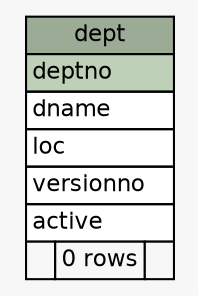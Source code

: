 // dot 2.26.3 on Linux 3.2.0-4-amd64
// SchemaSpy rev 590
digraph "dept" {
  graph [
    rankdir="RL"
    bgcolor="#f7f7f7"
    nodesep="0.18"
    ranksep="0.46"
    fontname="Helvetica"
    fontsize="11"
  ];
  node [
    fontname="Helvetica"
    fontsize="11"
    shape="plaintext"
  ];
  edge [
    arrowsize="0.8"
  ];
  "dept" [
    label=<
    <TABLE BORDER="0" CELLBORDER="1" CELLSPACING="0" BGCOLOR="#ffffff">
      <TR><TD COLSPAN="3" BGCOLOR="#9bab96" ALIGN="CENTER">dept</TD></TR>
      <TR><TD PORT="deptno" COLSPAN="3" BGCOLOR="#bed1b8" ALIGN="LEFT">deptno</TD></TR>
      <TR><TD PORT="dname" COLSPAN="3" ALIGN="LEFT">dname</TD></TR>
      <TR><TD PORT="loc" COLSPAN="3" ALIGN="LEFT">loc</TD></TR>
      <TR><TD PORT="versionno" COLSPAN="3" ALIGN="LEFT">versionno</TD></TR>
      <TR><TD PORT="active" COLSPAN="3" ALIGN="LEFT">active</TD></TR>
      <TR><TD ALIGN="LEFT" BGCOLOR="#f7f7f7">  </TD><TD ALIGN="RIGHT" BGCOLOR="#f7f7f7">0 rows</TD><TD ALIGN="RIGHT" BGCOLOR="#f7f7f7">  </TD></TR>
    </TABLE>>
    URL="tables/dept.html"
    tooltip="dept"
  ];
}
